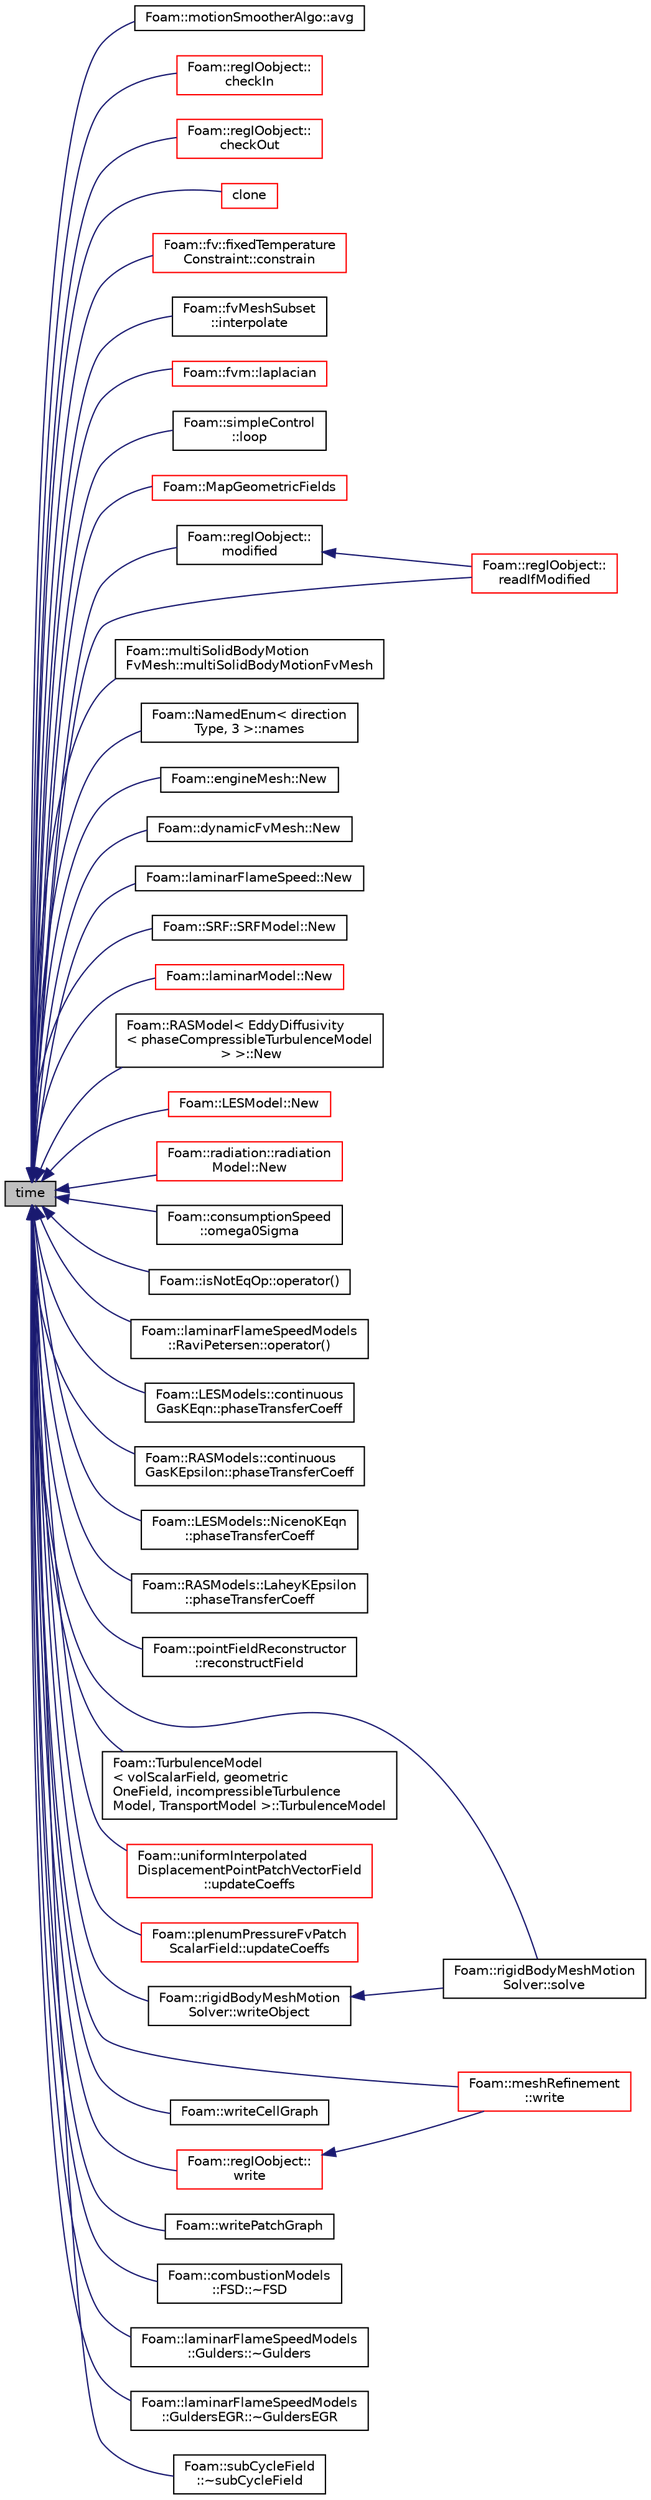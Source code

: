 digraph "time"
{
  bgcolor="transparent";
  edge [fontname="Helvetica",fontsize="10",labelfontname="Helvetica",labelfontsize="10"];
  node [fontname="Helvetica",fontsize="10",shape=record];
  rankdir="LR";
  Node2568 [label="time",height=0.2,width=0.4,color="black", fillcolor="grey75", style="filled", fontcolor="black"];
  Node2568 -> Node2569 [dir="back",color="midnightblue",fontsize="10",style="solid",fontname="Helvetica"];
  Node2569 [label="Foam::motionSmootherAlgo::avg",height=0.2,width=0.4,color="black",URL="$a22297.html#a1e9ece659896c4f16989da23808fd724"];
  Node2568 -> Node2570 [dir="back",color="midnightblue",fontsize="10",style="solid",fontname="Helvetica"];
  Node2570 [label="Foam::regIOobject::\lcheckIn",height=0.2,width=0.4,color="red",URL="$a27441.html#af9e300b410088279d671077efe9751f8",tooltip="Add object to registry. "];
  Node2568 -> Node2832 [dir="back",color="midnightblue",fontsize="10",style="solid",fontname="Helvetica"];
  Node2832 [label="Foam::regIOobject::\lcheckOut",height=0.2,width=0.4,color="red",URL="$a27441.html#aca37b66bfd7214d80ab764b883b5bfc6",tooltip="Remove object from registry. "];
  Node2568 -> Node2834 [dir="back",color="midnightblue",fontsize="10",style="solid",fontname="Helvetica"];
  Node2834 [label="clone",height=0.2,width=0.4,color="red",URL="$a27249.html#a2586aa9ac4b54cdfc2bb9ed7780d4602",tooltip="Clone. "];
  Node2568 -> Node2960 [dir="back",color="midnightblue",fontsize="10",style="solid",fontname="Helvetica"];
  Node2960 [label="Foam::fv::fixedTemperature\lConstraint::constrain",height=0.2,width=0.4,color="red",URL="$a24557.html#a719f23bf798c0b02e63d9c1308836c87",tooltip="Constrain energy equation to fix the temperature. "];
  Node2568 -> Node2963 [dir="back",color="midnightblue",fontsize="10",style="solid",fontname="Helvetica"];
  Node2963 [label="Foam::fvMeshSubset\l::interpolate",height=0.2,width=0.4,color="black",URL="$a22201.html#af29c14b4173f895e299b9fd7b59c3ab4",tooltip="Map point field. "];
  Node2568 -> Node2964 [dir="back",color="midnightblue",fontsize="10",style="solid",fontname="Helvetica"];
  Node2964 [label="Foam::fvm::laplacian",height=0.2,width=0.4,color="red",URL="$a21862.html#a05679b154654e47e9f1e2fbd2bc0bae0"];
  Node2568 -> Node3005 [dir="back",color="midnightblue",fontsize="10",style="solid",fontname="Helvetica"];
  Node3005 [label="Foam::simpleControl\l::loop",height=0.2,width=0.4,color="black",URL="$a22725.html#adf77b77054c2d4c23b70556fe767f23e",tooltip="Loop loop. "];
  Node2568 -> Node3006 [dir="back",color="midnightblue",fontsize="10",style="solid",fontname="Helvetica"];
  Node3006 [label="Foam::MapGeometricFields",height=0.2,width=0.4,color="red",URL="$a21851.html#a9d3ebd661138caaaf855b4f69a0999be",tooltip="Generic Geometric field mapper. "];
  Node2568 -> Node3008 [dir="back",color="midnightblue",fontsize="10",style="solid",fontname="Helvetica"];
  Node3008 [label="Foam::regIOobject::\lmodified",height=0.2,width=0.4,color="black",URL="$a27441.html#a5146474f106b82e0ea2cc2e11653aca9",tooltip="Return true if the object&#39;s file (or files for objectRegistry) "];
  Node3008 -> Node3009 [dir="back",color="midnightblue",fontsize="10",style="solid",fontname="Helvetica"];
  Node3009 [label="Foam::regIOobject::\lreadIfModified",height=0.2,width=0.4,color="red",URL="$a27441.html#ab3005060b61f06fc4dcee23a2597d20c",tooltip="Read object if modified (as set by call to modified) "];
  Node2568 -> Node3607 [dir="back",color="midnightblue",fontsize="10",style="solid",fontname="Helvetica"];
  Node3607 [label="Foam::multiSolidBodyMotion\lFvMesh::multiSolidBodyMotionFvMesh",height=0.2,width=0.4,color="black",URL="$a22113.html#a51e921d3df17b3742d31ef77f0732942",tooltip="Construct from IOobject. "];
  Node2568 -> Node2576 [dir="back",color="midnightblue",fontsize="10",style="solid",fontname="Helvetica"];
  Node2576 [label="Foam::NamedEnum\< direction\lType, 3 \>::names",height=0.2,width=0.4,color="black",URL="$a27113.html#a7350da3a0edd92cd11e6c479c9967dc8"];
  Node2568 -> Node3582 [dir="back",color="midnightblue",fontsize="10",style="solid",fontname="Helvetica"];
  Node3582 [label="Foam::engineMesh::New",height=0.2,width=0.4,color="black",URL="$a22565.html#ad7840737ba4c2ed1ec1756bed970676a",tooltip="Select null constructed. "];
  Node2568 -> Node3604 [dir="back",color="midnightblue",fontsize="10",style="solid",fontname="Helvetica"];
  Node3604 [label="Foam::dynamicFvMesh::New",height=0.2,width=0.4,color="black",URL="$a22097.html#a592e546145f06484136ce294bc4c39d9",tooltip="Select null constructed. "];
  Node2568 -> Node3612 [dir="back",color="midnightblue",fontsize="10",style="solid",fontname="Helvetica"];
  Node3612 [label="Foam::laminarFlameSpeed::New",height=0.2,width=0.4,color="black",URL="$a31169.html#ac008a7bf61538bf77b228efde2058b79"];
  Node2568 -> Node3632 [dir="back",color="midnightblue",fontsize="10",style="solid",fontname="Helvetica"];
  Node3632 [label="Foam::SRF::SRFModel::New",height=0.2,width=0.4,color="black",URL="$a22753.html#acde5a0ffced46613902ba3da6d3fe121",tooltip="Return a reference to the selected SRF model. "];
  Node2568 -> Node3634 [dir="back",color="midnightblue",fontsize="10",style="solid",fontname="Helvetica"];
  Node3634 [label="Foam::laminarModel::New",height=0.2,width=0.4,color="red",URL="$a32193.html#a66959cb364ead3c6372d1d28204d0df2",tooltip="Return a reference to the selected laminar model. "];
  Node2568 -> Node3640 [dir="back",color="midnightblue",fontsize="10",style="solid",fontname="Helvetica"];
  Node3640 [label="Foam::RASModel\< EddyDiffusivity\l\< phaseCompressibleTurbulenceModel\l \> \>::New",height=0.2,width=0.4,color="black",URL="$a32361.html#a8c206abb12d5349d3c8e098ccbb31de0",tooltip="Return a reference to the selected RAS model. "];
  Node2568 -> Node3645 [dir="back",color="midnightblue",fontsize="10",style="solid",fontname="Helvetica"];
  Node3645 [label="Foam::LESModel::New",height=0.2,width=0.4,color="red",URL="$a32277.html#a0e29eca4c0af7352ec0a454c985dfece",tooltip="Return a reference to the selected LES model. "];
  Node2568 -> Node3659 [dir="back",color="midnightblue",fontsize="10",style="solid",fontname="Helvetica"];
  Node3659 [label="Foam::radiation::radiation\lModel::New",height=0.2,width=0.4,color="red",URL="$a31377.html#ae3b9ebfd6e0fafd4254fda4dd144cc5a",tooltip="Return a reference to the selected radiation model. "];
  Node2568 -> Node4495 [dir="back",color="midnightblue",fontsize="10",style="solid",fontname="Helvetica"];
  Node4495 [label="Foam::consumptionSpeed\l::omega0Sigma",height=0.2,width=0.4,color="black",URL="$a21981.html#a99012a7b9c7b26d58a42e197be9fce4c",tooltip="Return speed consumption rate temp. "];
  Node2568 -> Node4496 [dir="back",color="midnightblue",fontsize="10",style="solid",fontname="Helvetica"];
  Node4496 [label="Foam::isNotEqOp::operator()",height=0.2,width=0.4,color="black",URL="$a30549.html#a01862be47ab4909fe7ca306a60a0b067"];
  Node2568 -> Node4497 [dir="back",color="midnightblue",fontsize="10",style="solid",fontname="Helvetica"];
  Node4497 [label="Foam::laminarFlameSpeedModels\l::RaviPetersen::operator()",height=0.2,width=0.4,color="black",URL="$a31173.html#ae4d40a141175fe4155823a055bdeabab",tooltip="Return the laminar flame speed [m/s]. "];
  Node2568 -> Node4498 [dir="back",color="midnightblue",fontsize="10",style="solid",fontname="Helvetica"];
  Node4498 [label="Foam::LESModels::continuous\lGasKEqn::phaseTransferCoeff",height=0.2,width=0.4,color="black",URL="$a32081.html#a77730349d149826f1f8dd7b9b67bb169"];
  Node2568 -> Node4499 [dir="back",color="midnightblue",fontsize="10",style="solid",fontname="Helvetica"];
  Node4499 [label="Foam::RASModels::continuous\lGasKEpsilon::phaseTransferCoeff",height=0.2,width=0.4,color="black",URL="$a32097.html#a77730349d149826f1f8dd7b9b67bb169"];
  Node2568 -> Node4500 [dir="back",color="midnightblue",fontsize="10",style="solid",fontname="Helvetica"];
  Node4500 [label="Foam::LESModels::NicenoKEqn\l::phaseTransferCoeff",height=0.2,width=0.4,color="black",URL="$a32085.html#a77730349d149826f1f8dd7b9b67bb169"];
  Node2568 -> Node4501 [dir="back",color="midnightblue",fontsize="10",style="solid",fontname="Helvetica"];
  Node4501 [label="Foam::RASModels::LaheyKEpsilon\l::phaseTransferCoeff",height=0.2,width=0.4,color="black",URL="$a32105.html#a77730349d149826f1f8dd7b9b67bb169"];
  Node2568 -> Node3009 [dir="back",color="midnightblue",fontsize="10",style="solid",fontname="Helvetica"];
  Node2568 -> Node4110 [dir="back",color="midnightblue",fontsize="10",style="solid",fontname="Helvetica"];
  Node4110 [label="Foam::pointFieldReconstructor\l::reconstructField",height=0.2,width=0.4,color="black",URL="$a30005.html#a3e2b40e9c2972d2d28385935a616502b"];
  Node2568 -> Node3209 [dir="back",color="midnightblue",fontsize="10",style="solid",fontname="Helvetica"];
  Node3209 [label="Foam::rigidBodyMeshMotion\lSolver::solve",height=0.2,width=0.4,color="black",URL="$a30489.html#af7d39f0eac0af0ed5785935ac72a1e7d",tooltip="Solve for motion. "];
  Node2568 -> Node4028 [dir="back",color="midnightblue",fontsize="10",style="solid",fontname="Helvetica"];
  Node4028 [label="Foam::TurbulenceModel\l\< volScalarField, geometric\lOneField, incompressibleTurbulence\lModel, TransportModel \>::TurbulenceModel",height=0.2,width=0.4,color="black",URL="$a32393.html#a5ac876188792e5bb3a8a73e46d77fd33",tooltip="Construct. "];
  Node2568 -> Node4304 [dir="back",color="midnightblue",fontsize="10",style="solid",fontname="Helvetica"];
  Node4304 [label="Foam::uniformInterpolated\lDisplacementPointPatchVectorField\l::updateCoeffs",height=0.2,width=0.4,color="red",URL="$a24545.html#a7e24eafac629d3733181cd942d4c902f",tooltip="Update the coefficients associated with the patch field. "];
  Node2568 -> Node4502 [dir="back",color="midnightblue",fontsize="10",style="solid",fontname="Helvetica"];
  Node4502 [label="Foam::plenumPressureFvPatch\lScalarField::updateCoeffs",height=0.2,width=0.4,color="red",URL="$a23017.html#a7e24eafac629d3733181cd942d4c902f",tooltip="Update the coefficients associated with the patch field. "];
  Node2568 -> Node4504 [dir="back",color="midnightblue",fontsize="10",style="solid",fontname="Helvetica"];
  Node4504 [label="Foam::regIOobject::\lwrite",height=0.2,width=0.4,color="red",URL="$a27441.html#ad48b7b943e88478c15879659cce7aebc",tooltip="Write using setting from DB. "];
  Node4504 -> Node4521 [dir="back",color="midnightblue",fontsize="10",style="solid",fontname="Helvetica"];
  Node4521 [label="Foam::meshRefinement\l::write",height=0.2,width=0.4,color="red",URL="$a25857.html#ad48b7b943e88478c15879659cce7aebc",tooltip="Write mesh and all data. "];
  Node2568 -> Node4521 [dir="back",color="midnightblue",fontsize="10",style="solid",fontname="Helvetica"];
  Node2568 -> Node4532 [dir="back",color="midnightblue",fontsize="10",style="solid",fontname="Helvetica"];
  Node4532 [label="Foam::writeCellGraph",height=0.2,width=0.4,color="black",URL="$a21851.html#a47137e670f997e073d939332ed3b14f8"];
  Node2568 -> Node4533 [dir="back",color="midnightblue",fontsize="10",style="solid",fontname="Helvetica"];
  Node4533 [label="Foam::rigidBodyMeshMotion\lSolver::writeObject",height=0.2,width=0.4,color="black",URL="$a30489.html#aac52c08633b4e1e66bc6fb382b7ec674",tooltip="Write state using given format, version and compression. "];
  Node4533 -> Node3209 [dir="back",color="midnightblue",fontsize="10",style="solid",fontname="Helvetica"];
  Node2568 -> Node4534 [dir="back",color="midnightblue",fontsize="10",style="solid",fontname="Helvetica"];
  Node4534 [label="Foam::writePatchGraph",height=0.2,width=0.4,color="black",URL="$a21851.html#ad34974744461d4dc1d57e8978f3c6667"];
  Node2568 -> Node4399 [dir="back",color="midnightblue",fontsize="10",style="solid",fontname="Helvetica"];
  Node4399 [label="Foam::combustionModels\l::FSD::~FSD",height=0.2,width=0.4,color="black",URL="$a21977.html#ace0fc80069db69d09e51a5a3c67586ee"];
  Node2568 -> Node4535 [dir="back",color="midnightblue",fontsize="10",style="solid",fontname="Helvetica"];
  Node4535 [label="Foam::laminarFlameSpeedModels\l::Gulders::~Gulders",height=0.2,width=0.4,color="black",URL="$a31161.html#a4eb643ef227709f8484a08145ae808c2",tooltip="Destructor. "];
  Node2568 -> Node4536 [dir="back",color="midnightblue",fontsize="10",style="solid",fontname="Helvetica"];
  Node4536 [label="Foam::laminarFlameSpeedModels\l::GuldersEGR::~GuldersEGR",height=0.2,width=0.4,color="black",URL="$a31165.html#a1e269f10c57da667ac0f13e58cfae849",tooltip="Destructor. "];
  Node2568 -> Node4537 [dir="back",color="midnightblue",fontsize="10",style="solid",fontname="Helvetica"];
  Node4537 [label="Foam::subCycleField\l::~subCycleField",height=0.2,width=0.4,color="black",URL="$a26781.html#a54b8b7d600687b3af2894ee7b62fc962",tooltip="Destructor. "];
}
